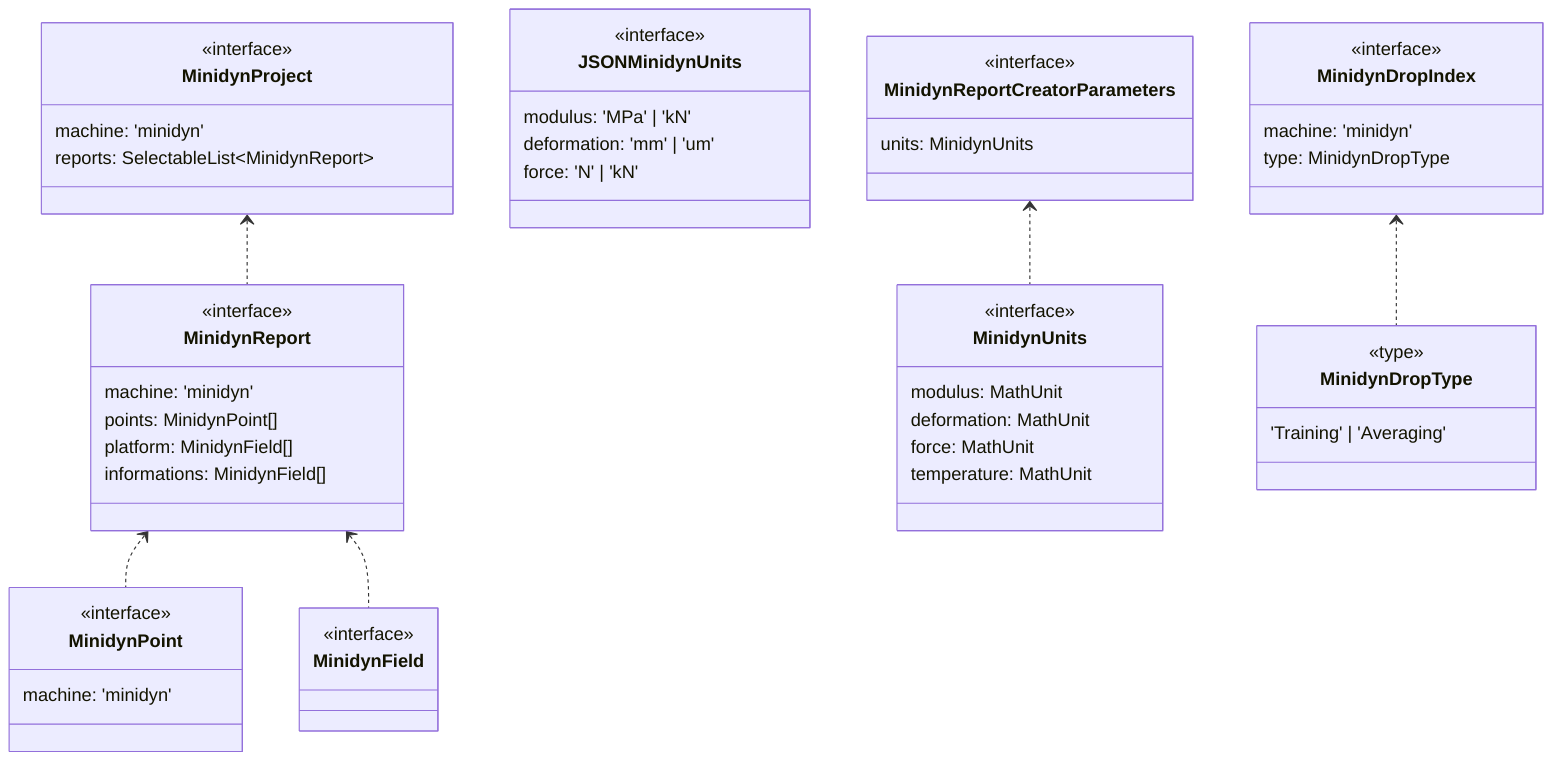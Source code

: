 classDiagram
class MinidynField {
  <<interface>>

}



class MinidynPoint {
  <<interface>>
  machine: 'minidyn'
}



class MinidynProject {
  <<interface>>
  machine: 'minidyn'
  reports: SelectableList#60;MinidynReport#62;
}
MinidynProject <.. MinidynReport


class MinidynUnits {
  <<interface>>
  modulus: MathUnit
  deformation: MathUnit
  force: MathUnit
  temperature: MathUnit
}



class JSONMinidynUnits {
  <<interface>>
  modulus: 'MPa' | 'kN'
  deformation: 'mm' | 'um'
  force: 'N' | 'kN'
}



class MinidynReport {
  <<interface>>
  machine: 'minidyn'
  points: MinidynPoint[]
  platform: MinidynField[]
  informations: MinidynField[]
}
MinidynReport <.. MinidynPoint
MinidynReport <.. MinidynField


class MinidynReportCreatorParameters {
  <<interface>>
  units: MinidynUnits
}
MinidynReportCreatorParameters <.. MinidynUnits


class MinidynDropType {
  <<type>>
  'Training' | 'Averaging'
}



class MinidynDropIndex {
  <<interface>>
  machine: 'minidyn'
  type: MinidynDropType
}
MinidynDropIndex <.. MinidynDropType